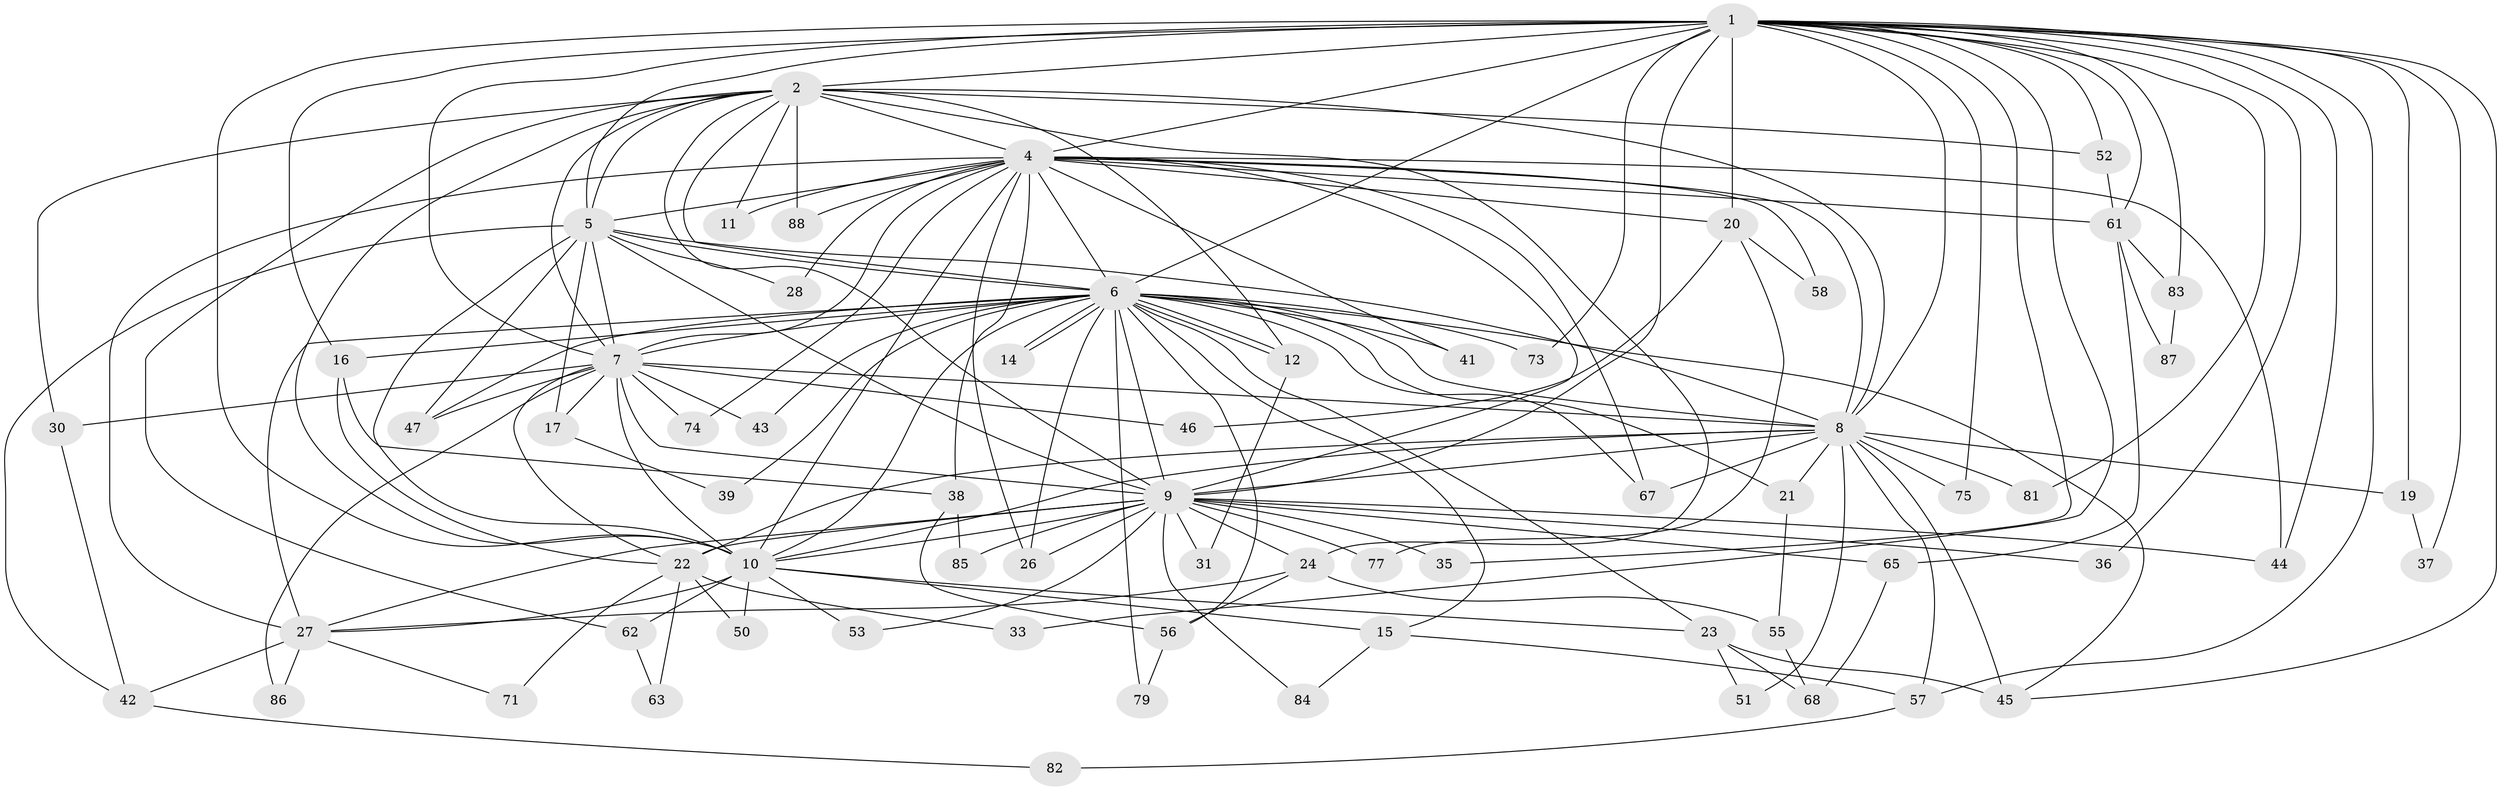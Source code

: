 // Generated by graph-tools (version 1.1) at 2025/23/03/03/25 07:23:42]
// undirected, 67 vertices, 169 edges
graph export_dot {
graph [start="1"]
  node [color=gray90,style=filled];
  1 [super="+3"];
  2 [super="+48"];
  4 [super="+18"];
  5 [super="+13"];
  6 [super="+80"];
  7 [super="+90"];
  8 [super="+25"];
  9 [super="+60"];
  10 [super="+93"];
  11;
  12 [super="+34"];
  14;
  15;
  16 [super="+89"];
  17;
  19 [super="+40"];
  20 [super="+29"];
  21;
  22 [super="+32"];
  23 [super="+92"];
  24 [super="+72"];
  26 [super="+54"];
  27 [super="+66"];
  28;
  30 [super="+59"];
  31;
  33;
  35;
  36;
  37;
  38;
  39;
  41;
  42;
  43;
  44;
  45 [super="+49"];
  46;
  47 [super="+78"];
  50;
  51 [super="+64"];
  52;
  53;
  55;
  56;
  57 [super="+76"];
  58;
  61 [super="+69"];
  62;
  63;
  65;
  67 [super="+91"];
  68 [super="+70"];
  71;
  73;
  74;
  75;
  77;
  79;
  81;
  82;
  83;
  84;
  85;
  86;
  87;
  88;
  1 -- 2 [weight=2];
  1 -- 4 [weight=2];
  1 -- 5 [weight=2];
  1 -- 6 [weight=2];
  1 -- 7 [weight=2];
  1 -- 8 [weight=2];
  1 -- 9 [weight=2];
  1 -- 10 [weight=2];
  1 -- 20;
  1 -- 73;
  1 -- 75;
  1 -- 61;
  1 -- 16;
  1 -- 81;
  1 -- 19 [weight=2];
  1 -- 83;
  1 -- 33;
  1 -- 35;
  1 -- 36;
  1 -- 37;
  1 -- 44;
  1 -- 52;
  1 -- 57;
  1 -- 45;
  2 -- 4 [weight=2];
  2 -- 5 [weight=2];
  2 -- 6;
  2 -- 7;
  2 -- 8 [weight=2];
  2 -- 9;
  2 -- 10;
  2 -- 11;
  2 -- 24;
  2 -- 30;
  2 -- 52;
  2 -- 62;
  2 -- 88;
  2 -- 12;
  4 -- 5;
  4 -- 6;
  4 -- 7 [weight=2];
  4 -- 8;
  4 -- 9;
  4 -- 10;
  4 -- 11;
  4 -- 20 [weight=2];
  4 -- 28;
  4 -- 38;
  4 -- 41;
  4 -- 44;
  4 -- 58;
  4 -- 61;
  4 -- 74;
  4 -- 88;
  4 -- 27;
  4 -- 67;
  4 -- 26;
  5 -- 6;
  5 -- 7;
  5 -- 8;
  5 -- 9;
  5 -- 10;
  5 -- 17;
  5 -- 28;
  5 -- 42;
  5 -- 47;
  6 -- 7;
  6 -- 8;
  6 -- 9;
  6 -- 10;
  6 -- 12;
  6 -- 12;
  6 -- 14;
  6 -- 14;
  6 -- 15;
  6 -- 21;
  6 -- 23;
  6 -- 26;
  6 -- 39;
  6 -- 41;
  6 -- 43;
  6 -- 45;
  6 -- 67;
  6 -- 73;
  6 -- 79;
  6 -- 47;
  6 -- 56;
  6 -- 27;
  6 -- 16;
  7 -- 8;
  7 -- 9;
  7 -- 10;
  7 -- 17;
  7 -- 22;
  7 -- 30;
  7 -- 43;
  7 -- 46;
  7 -- 47;
  7 -- 74;
  7 -- 86;
  8 -- 9;
  8 -- 10;
  8 -- 19;
  8 -- 21;
  8 -- 45;
  8 -- 51 [weight=2];
  8 -- 67;
  8 -- 75;
  8 -- 81;
  8 -- 22;
  8 -- 57;
  9 -- 10;
  9 -- 22;
  9 -- 24;
  9 -- 26;
  9 -- 27;
  9 -- 31;
  9 -- 35;
  9 -- 36;
  9 -- 53;
  9 -- 65;
  9 -- 77;
  9 -- 84;
  9 -- 85;
  9 -- 44;
  10 -- 15;
  10 -- 23;
  10 -- 50;
  10 -- 53;
  10 -- 62;
  10 -- 27;
  12 -- 31;
  15 -- 57;
  15 -- 84;
  16 -- 38;
  16 -- 22;
  17 -- 39;
  19 -- 37;
  20 -- 58;
  20 -- 77;
  20 -- 46;
  21 -- 55;
  22 -- 33;
  22 -- 50;
  22 -- 63;
  22 -- 71;
  23 -- 51;
  23 -- 45;
  23 -- 68;
  24 -- 55;
  24 -- 56;
  24 -- 27;
  27 -- 42;
  27 -- 71;
  27 -- 86;
  30 -- 42;
  38 -- 56;
  38 -- 85;
  42 -- 82;
  52 -- 61;
  55 -- 68;
  56 -- 79;
  57 -- 82;
  61 -- 65;
  61 -- 83;
  61 -- 87;
  62 -- 63;
  65 -- 68;
  83 -- 87;
}
